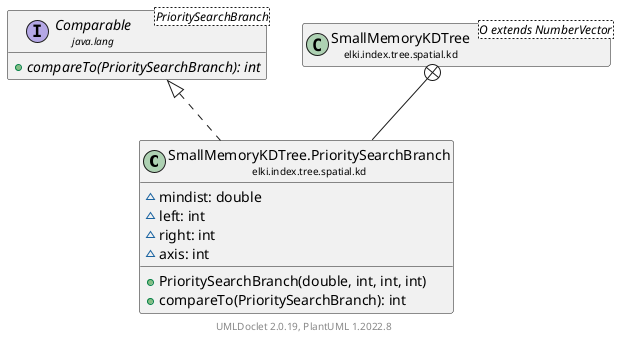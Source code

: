 @startuml
    remove .*\.(Instance|Par|Parameterizer|Factory)$
    set namespaceSeparator none
    hide empty fields
    hide empty methods

    class "<size:14>SmallMemoryKDTree.PrioritySearchBranch\n<size:10>elki.index.tree.spatial.kd" as elki.index.tree.spatial.kd.SmallMemoryKDTree.PrioritySearchBranch [[SmallMemoryKDTree.PrioritySearchBranch.html]] {
        ~mindist: double
        ~left: int
        ~right: int
        ~axis: int
        +PrioritySearchBranch(double, int, int, int)
        +compareTo(PrioritySearchBranch): int
    }

    interface "<size:14>Comparable\n<size:10>java.lang" as java.lang.Comparable<PrioritySearchBranch> {
        {abstract} +compareTo(PrioritySearchBranch): int
    }
    class "<size:14>SmallMemoryKDTree\n<size:10>elki.index.tree.spatial.kd" as elki.index.tree.spatial.kd.SmallMemoryKDTree<O extends NumberVector> [[SmallMemoryKDTree.html]]

    java.lang.Comparable <|.. elki.index.tree.spatial.kd.SmallMemoryKDTree.PrioritySearchBranch
    elki.index.tree.spatial.kd.SmallMemoryKDTree +-- elki.index.tree.spatial.kd.SmallMemoryKDTree.PrioritySearchBranch

    center footer UMLDoclet 2.0.19, PlantUML 1.2022.8
@enduml

